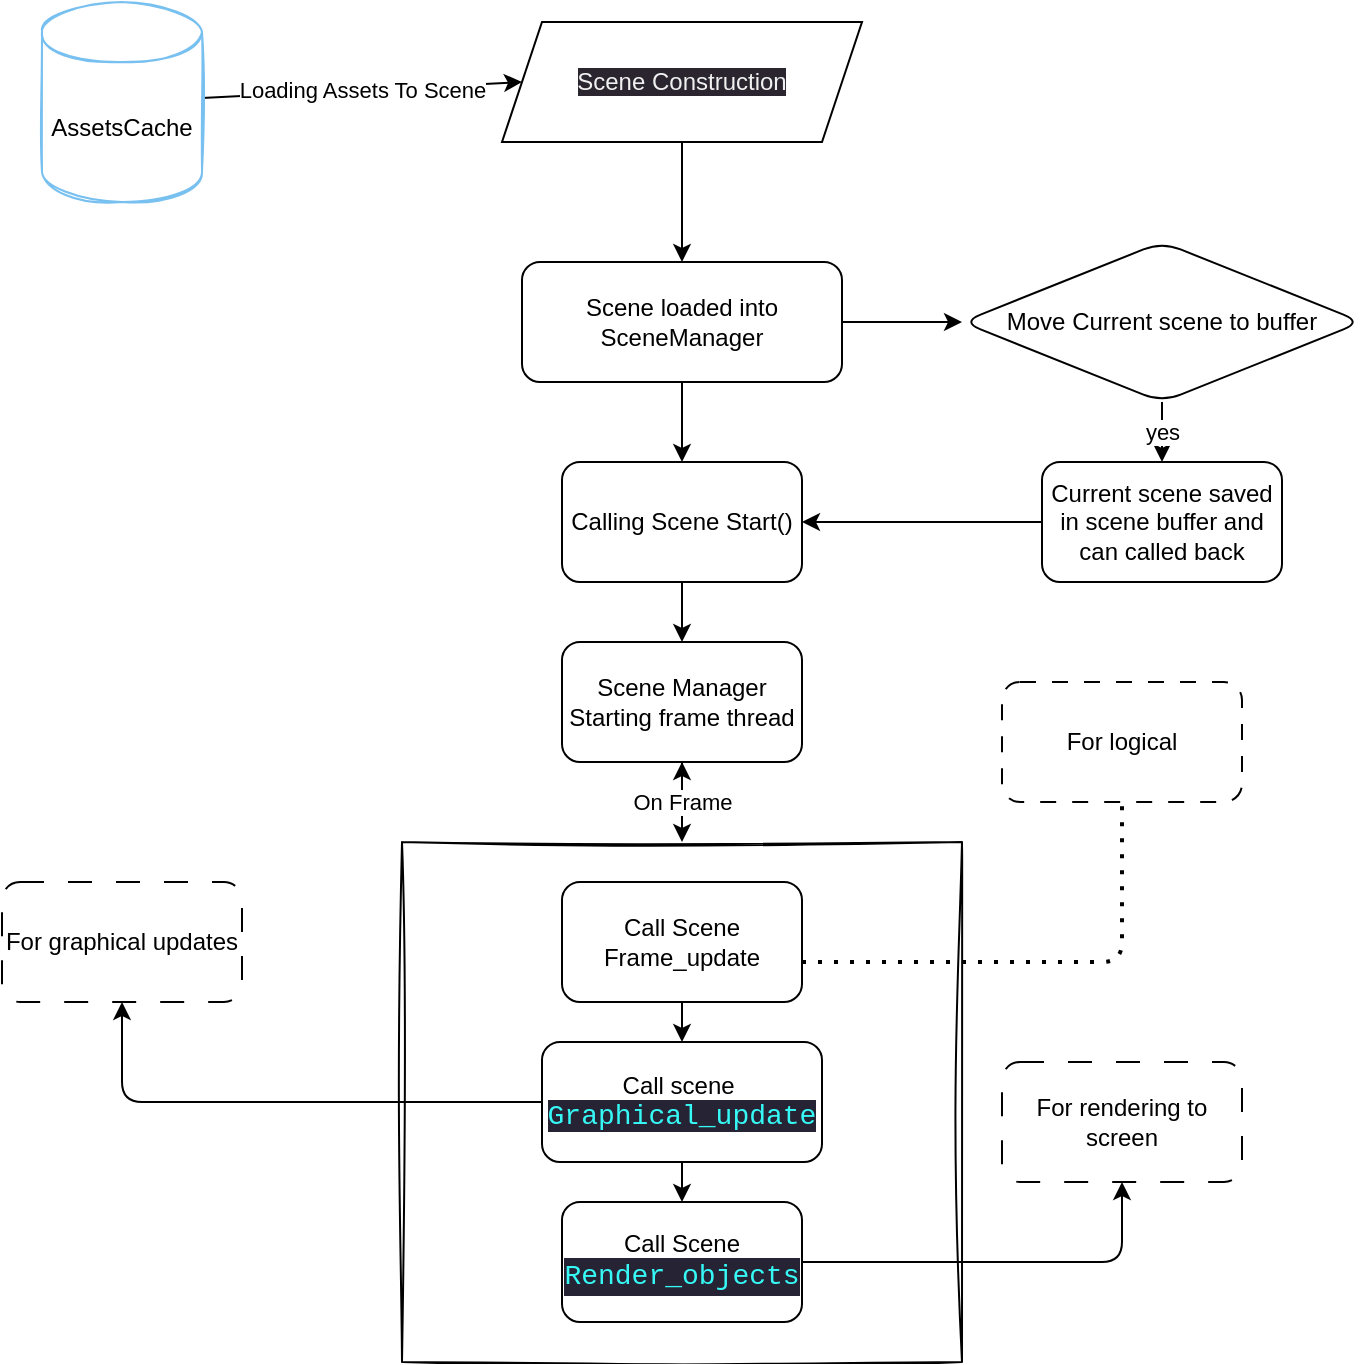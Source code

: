 <mxfile>
    <diagram id="4p9DZrHhh98LCNwYaWTW" name="Page-1">
        <mxGraphModel dx="925" dy="849" grid="1" gridSize="10" guides="1" tooltips="1" connect="1" arrows="1" fold="1" page="1" pageScale="1" pageWidth="850" pageHeight="1100" math="0" shadow="0">
            <root>
                <mxCell id="0"/>
                <mxCell id="1" parent="0"/>
                <mxCell id="10" value="" style="edgeStyle=none;html=1;" parent="1" source="8" target="5" edge="1">
                    <mxGeometry relative="1" as="geometry"/>
                </mxCell>
                <mxCell id="8" value="" style="rounded=0;whiteSpace=wrap;html=1;glass=0;sketch=1;curveFitting=1;jiggle=2;movable=0;resizable=0;rotatable=0;deletable=0;editable=0;connectable=0;" parent="1" vertex="1">
                    <mxGeometry x="240" y="420" width="280" height="260" as="geometry"/>
                </mxCell>
                <mxCell id="6" value="" style="edgeStyle=none;html=1;movable=1;resizable=1;rotatable=1;deletable=1;editable=1;connectable=1;entryX=0.5;entryY=0;entryDx=0;entryDy=0;" parent="1" source="2" target="11" edge="1">
                    <mxGeometry relative="1" as="geometry">
                        <mxPoint x="380" y="220" as="targetPoint"/>
                    </mxGeometry>
                </mxCell>
                <mxCell id="23" value="" style="edgeStyle=none;html=1;" parent="1" source="2" target="22" edge="1">
                    <mxGeometry relative="1" as="geometry"/>
                </mxCell>
                <mxCell id="2" value="Scene loaded into SceneManager" style="rounded=1;whiteSpace=wrap;html=1;" parent="1" vertex="1">
                    <mxGeometry x="300" y="130" width="160" height="60" as="geometry"/>
                </mxCell>
                <mxCell id="4" style="edgeStyle=none;html=1;entryX=0.5;entryY=0;entryDx=0;entryDy=0;" parent="1" source="3" target="2" edge="1">
                    <mxGeometry relative="1" as="geometry"/>
                </mxCell>
                <mxCell id="3" value="&lt;span style=&quot;color: rgb(240, 240, 240); font-family: Helvetica; font-size: 12px; font-style: normal; font-variant-ligatures: normal; font-variant-caps: normal; font-weight: 400; letter-spacing: normal; orphans: 2; text-align: center; text-indent: 0px; text-transform: none; widows: 2; word-spacing: 0px; -webkit-text-stroke-width: 0px; background-color: rgb(42, 37, 47); text-decoration-thickness: initial; text-decoration-style: initial; text-decoration-color: initial; float: none; display: inline !important;&quot;&gt;Scene Construction&lt;/span&gt;" style="shape=parallelogram;perimeter=parallelogramPerimeter;whiteSpace=wrap;html=1;fixedSize=1;" parent="1" vertex="1">
                    <mxGeometry x="290" y="10" width="180" height="60" as="geometry"/>
                </mxCell>
                <mxCell id="7" value="On Frame" style="edgeStyle=none;html=1;movable=1;resizable=1;rotatable=1;deletable=1;editable=1;connectable=1;" parent="1" source="5" edge="1">
                    <mxGeometry relative="1" as="geometry">
                        <mxPoint x="380" y="420" as="targetPoint"/>
                    </mxGeometry>
                </mxCell>
                <mxCell id="5" value="Scene Manager Starting frame thread" style="whiteSpace=wrap;html=1;rounded=1;movable=1;resizable=1;rotatable=1;deletable=1;editable=1;connectable=1;" parent="1" vertex="1">
                    <mxGeometry x="320" y="320" width="120" height="60" as="geometry"/>
                </mxCell>
                <mxCell id="28" value="" style="edgeStyle=none;html=1;" parent="1" source="9" target="27" edge="1">
                    <mxGeometry relative="1" as="geometry"/>
                </mxCell>
                <mxCell id="9" value="Call Scene Frame_update" style="rounded=1;whiteSpace=wrap;html=1;glass=0;movable=1;resizable=1;rotatable=1;deletable=1;editable=1;connectable=1;" parent="1" vertex="1">
                    <mxGeometry x="320" y="440" width="120" height="60" as="geometry"/>
                </mxCell>
                <mxCell id="12" style="edgeStyle=none;html=1;" parent="1" target="5" edge="1">
                    <mxGeometry relative="1" as="geometry">
                        <mxPoint x="380" y="240" as="sourcePoint"/>
                    </mxGeometry>
                </mxCell>
                <mxCell id="11" value="Calling Scene Start()" style="rounded=1;whiteSpace=wrap;html=1;glass=0;" parent="1" vertex="1">
                    <mxGeometry x="320" y="230" width="120" height="60" as="geometry"/>
                </mxCell>
                <mxCell id="15" value="" style="endArrow=none;dashed=1;html=1;dashPattern=1 3;strokeWidth=2;" parent="1" edge="1">
                    <mxGeometry width="50" height="50" relative="1" as="geometry">
                        <mxPoint x="440" y="480" as="sourcePoint"/>
                        <mxPoint x="600" y="400" as="targetPoint"/>
                        <Array as="points">
                            <mxPoint x="600" y="480"/>
                        </Array>
                    </mxGeometry>
                </mxCell>
                <mxCell id="16" value="For logical" style="rounded=1;whiteSpace=wrap;html=1;glass=0;dashed=1;dashPattern=8 8;" parent="1" vertex="1">
                    <mxGeometry x="540" y="340" width="120" height="60" as="geometry"/>
                </mxCell>
                <mxCell id="19" value="Loading Assets To Scene" style="edgeStyle=none;html=1;entryX=0;entryY=0.5;entryDx=0;entryDy=0;" parent="1" source="17" target="3" edge="1">
                    <mxGeometry relative="1" as="geometry"/>
                </mxCell>
                <mxCell id="17" value="AssetsCache" style="shape=cylinder3;whiteSpace=wrap;html=1;boundedLbl=1;backgroundOutline=1;size=15;rounded=0;glass=0;sketch=1;strokeColor=#78C0F0;fillColor=none;" parent="1" vertex="1">
                    <mxGeometry x="60" width="80" height="100" as="geometry"/>
                </mxCell>
                <mxCell id="25" value="yes&lt;br&gt;" style="edgeStyle=none;html=1;" parent="1" source="22" target="24" edge="1">
                    <mxGeometry relative="1" as="geometry"/>
                </mxCell>
                <mxCell id="22" value="Move Current scene to buffer" style="rhombus;whiteSpace=wrap;html=1;rounded=1;" parent="1" vertex="1">
                    <mxGeometry x="520" y="120" width="200" height="80" as="geometry"/>
                </mxCell>
                <mxCell id="26" style="edgeStyle=none;html=1;entryX=1;entryY=0.5;entryDx=0;entryDy=0;" parent="1" source="24" target="11" edge="1">
                    <mxGeometry relative="1" as="geometry"/>
                </mxCell>
                <mxCell id="24" value="Current scene saved in scene buffer and can called back" style="whiteSpace=wrap;html=1;rounded=1;" parent="1" vertex="1">
                    <mxGeometry x="560" y="230" width="120" height="60" as="geometry"/>
                </mxCell>
                <mxCell id="30" value="" style="edgeStyle=none;html=1;" edge="1" parent="1" source="27" target="29">
                    <mxGeometry relative="1" as="geometry"/>
                </mxCell>
                <mxCell id="32" value="" style="edgeStyle=none;html=1;" edge="1" parent="1" source="27" target="31">
                    <mxGeometry relative="1" as="geometry">
                        <Array as="points">
                            <mxPoint x="100" y="550"/>
                        </Array>
                    </mxGeometry>
                </mxCell>
                <mxCell id="27" value="Call scene&amp;nbsp;&lt;br&gt;&lt;span style=&quot;color: rgb(54, 249, 246); background-color: rgb(38, 35, 53); font-family: Consolas, &amp;quot;Courier New&amp;quot;, monospace; font-size: 14px;&quot;&gt;Graphical_update&lt;/span&gt;" style="whiteSpace=wrap;html=1;rounded=1;glass=0;" parent="1" vertex="1">
                    <mxGeometry x="310" y="520" width="140" height="60" as="geometry"/>
                </mxCell>
                <mxCell id="33" style="edgeStyle=none;html=1;" edge="1" parent="1" source="29">
                    <mxGeometry relative="1" as="geometry">
                        <mxPoint x="600" y="590" as="targetPoint"/>
                        <Array as="points">
                            <mxPoint x="600" y="630"/>
                        </Array>
                    </mxGeometry>
                </mxCell>
                <mxCell id="29" value="Call Scene&lt;br&gt;&lt;div style=&quot;color: rgb(187, 187, 187); background-color: rgb(38, 35, 53); font-family: &amp;quot;Fira Code&amp;quot;, Monaco, Consolas, &amp;quot;Courier New&amp;quot;, monospace; font-size: 14px; line-height: 19px; white-space: pre;&quot;&gt;&lt;span style=&quot;color: #36f9f6;&quot;&gt;Render_objects&lt;/span&gt;&lt;/div&gt;" style="whiteSpace=wrap;html=1;rounded=1;glass=0;" vertex="1" parent="1">
                    <mxGeometry x="320" y="600" width="120" height="60" as="geometry"/>
                </mxCell>
                <mxCell id="31" value="For graphical updates" style="whiteSpace=wrap;html=1;rounded=1;glass=0;dashed=1;dashPattern=12 12;" vertex="1" parent="1">
                    <mxGeometry x="40" y="440" width="120" height="60" as="geometry"/>
                </mxCell>
                <mxCell id="34" value="For rendering to screen" style="whiteSpace=wrap;html=1;rounded=1;glass=0;dashed=1;dashPattern=12 12;" vertex="1" parent="1">
                    <mxGeometry x="540" y="530" width="120" height="60" as="geometry"/>
                </mxCell>
            </root>
        </mxGraphModel>
    </diagram>
</mxfile>